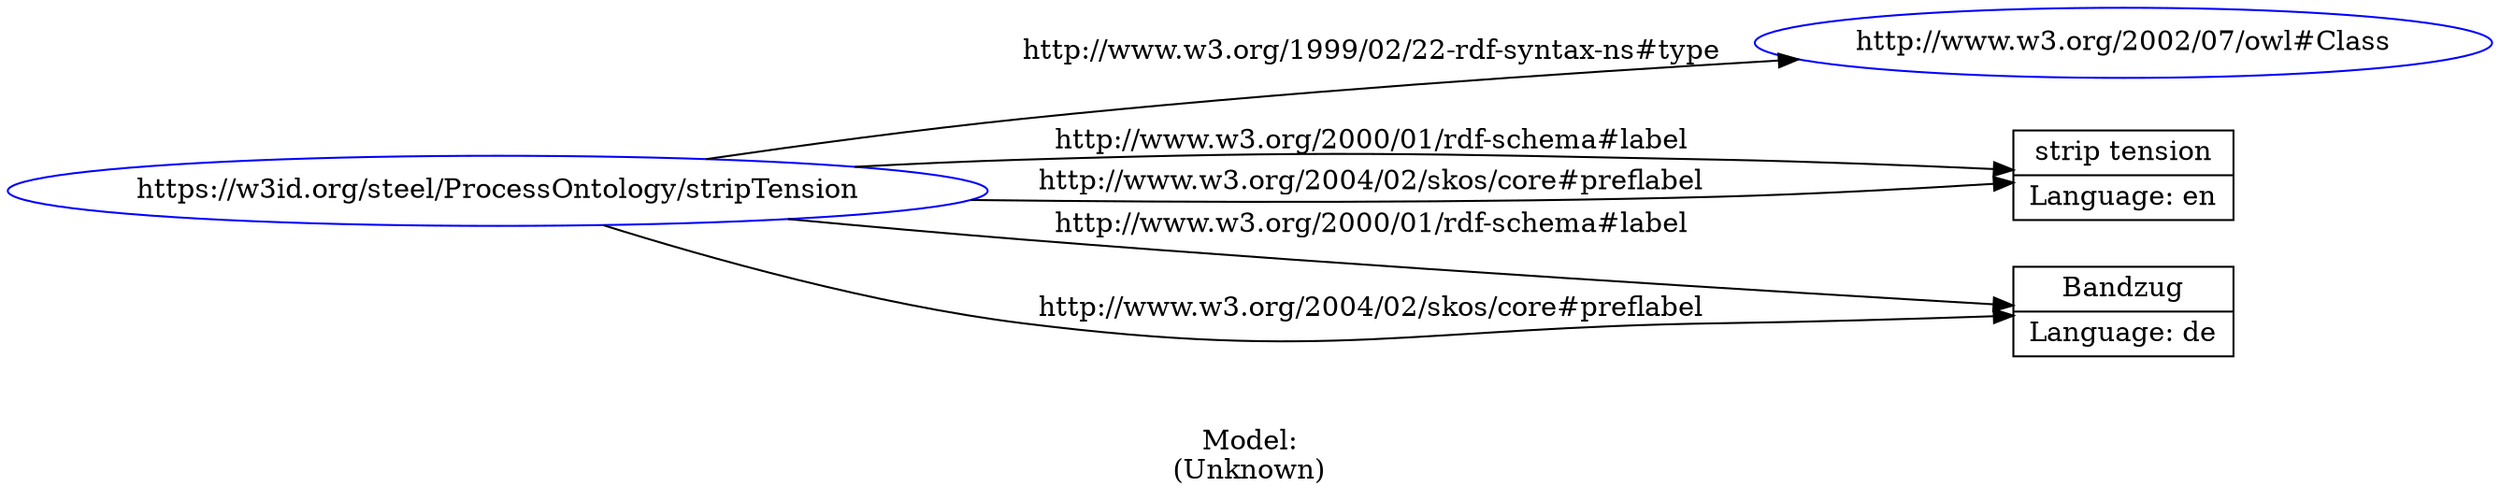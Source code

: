 digraph {
	rankdir = LR;
	charset="utf-8";

	"Rhttps://w3id.org/steel/ProcessOntology/stripTension" -> "Rhttp://www.w3.org/2002/07/owl#Class" [ label="http://www.w3.org/1999/02/22-rdf-syntax-ns#type" ];
	"Rhttps://w3id.org/steel/ProcessOntology/stripTension" -> "Lstrip tension|Language: en" [ label="http://www.w3.org/2000/01/rdf-schema#label" ];
	"Rhttps://w3id.org/steel/ProcessOntology/stripTension" -> "LBandzug|Language: de" [ label="http://www.w3.org/2000/01/rdf-schema#label" ];
	"Rhttps://w3id.org/steel/ProcessOntology/stripTension" -> "Lstrip tension|Language: en" [ label="http://www.w3.org/2004/02/skos/core#preflabel" ];
	"Rhttps://w3id.org/steel/ProcessOntology/stripTension" -> "LBandzug|Language: de" [ label="http://www.w3.org/2004/02/skos/core#preflabel" ];

	// Resources
	"Rhttps://w3id.org/steel/ProcessOntology/stripTension" [ label="https://w3id.org/steel/ProcessOntology/stripTension", shape = ellipse, color = blue ];
	"Rhttp://www.w3.org/2002/07/owl#Class" [ label="http://www.w3.org/2002/07/owl#Class", shape = ellipse, color = blue ];

	// Anonymous nodes

	// Literals
	"Lstrip tension|Language: en" [ label="strip tension|Language: en", shape = record ];
	"LBandzug|Language: de" [ label="Bandzug|Language: de", shape = record ];

	label="\n\nModel:\n(Unknown)";
}
